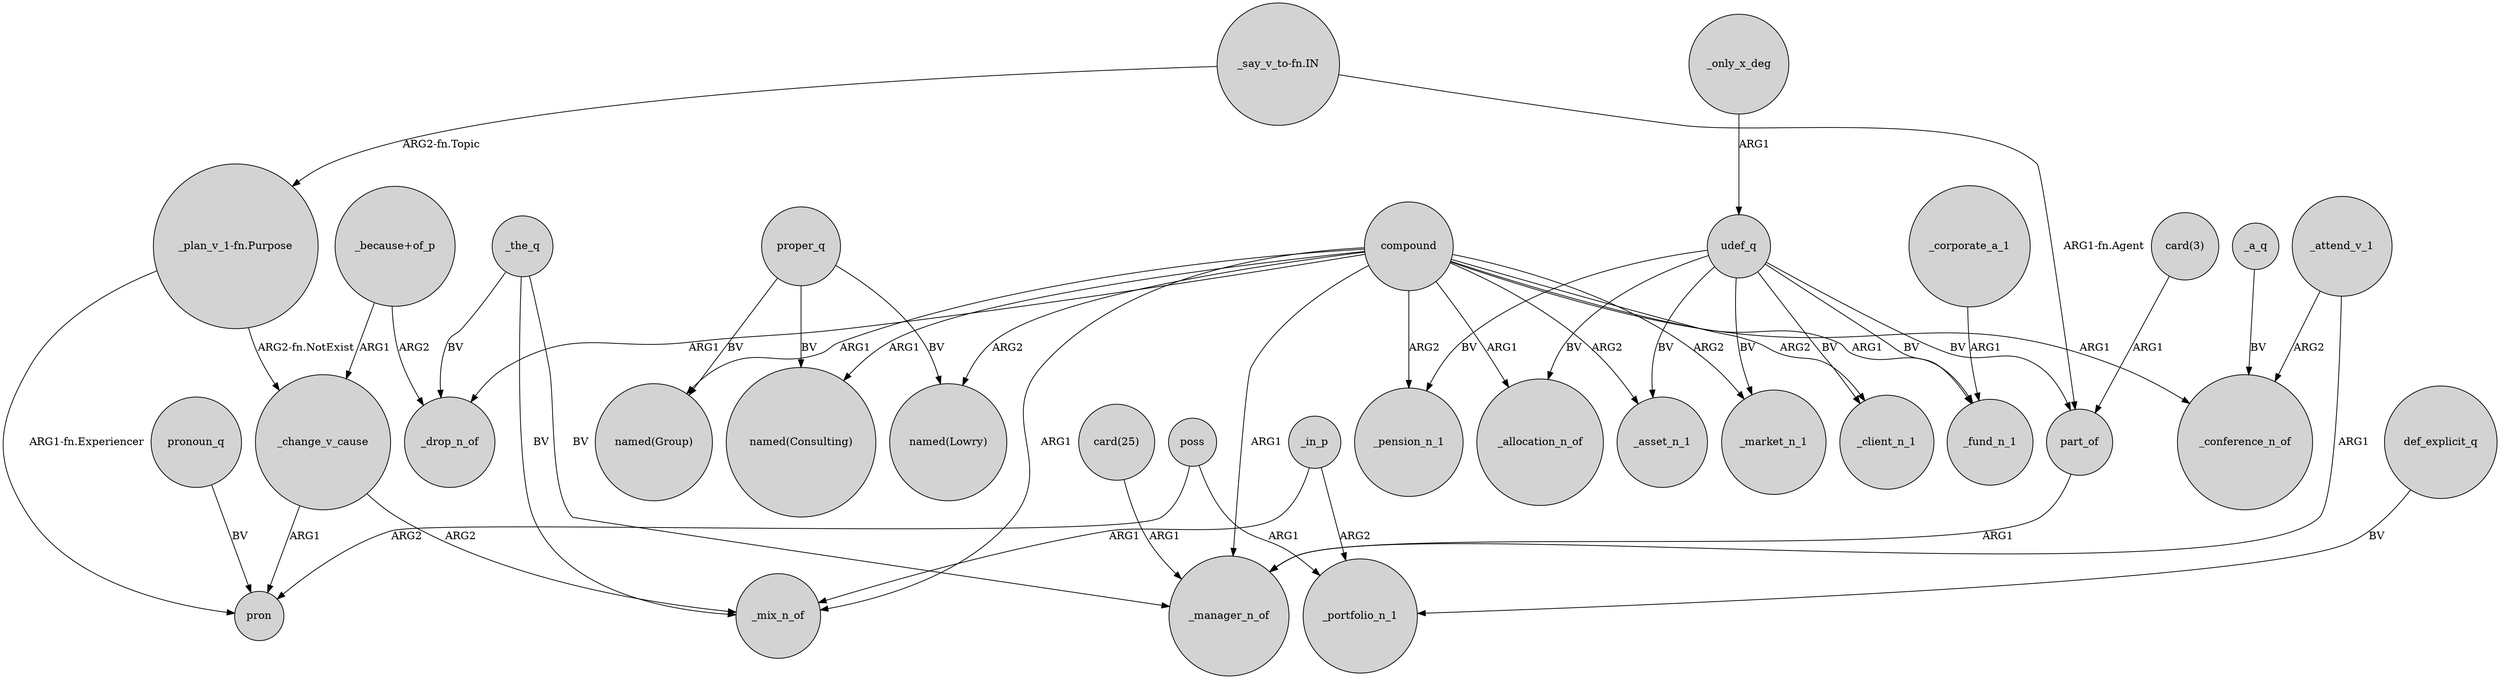 digraph {
	node [shape=circle style=filled]
	compound -> _market_n_1 [label=ARG2]
	_only_x_deg -> udef_q [label=ARG1]
	compound -> _manager_n_of [label=ARG1]
	udef_q -> part_of [label=BV]
	_the_q -> _manager_n_of [label=BV]
	compound -> "named(Lowry)" [label=ARG2]
	poss -> pron [label=ARG2]
	_a_q -> _conference_n_of [label=BV]
	compound -> _client_n_1 [label=ARG2]
	_the_q -> _mix_n_of [label=BV]
	_corporate_a_1 -> _fund_n_1 [label=ARG1]
	compound -> _conference_n_of [label=ARG1]
	compound -> _mix_n_of [label=ARG1]
	_attend_v_1 -> _conference_n_of [label=ARG2]
	"_plan_v_1-fn.Purpose" -> pron [label="ARG1-fn.Experiencer"]
	_in_p -> _mix_n_of [label=ARG1]
	compound -> _drop_n_of [label=ARG1]
	"_say_v_to-fn.IN" -> part_of [label="ARG1-fn.Agent"]
	compound -> _pension_n_1 [label=ARG2]
	udef_q -> _market_n_1 [label=BV]
	poss -> _portfolio_n_1 [label=ARG1]
	part_of -> _manager_n_of [label=ARG1]
	"_say_v_to-fn.IN" -> "_plan_v_1-fn.Purpose" [label="ARG2-fn.Topic"]
	udef_q -> _asset_n_1 [label=BV]
	def_explicit_q -> _portfolio_n_1 [label=BV]
	compound -> "named(Group)" [label=ARG1]
	pronoun_q -> pron [label=BV]
	udef_q -> _pension_n_1 [label=BV]
	udef_q -> _client_n_1 [label=BV]
	compound -> _asset_n_1 [label=ARG2]
	udef_q -> _fund_n_1 [label=BV]
	_the_q -> _drop_n_of [label=BV]
	"_plan_v_1-fn.Purpose" -> _change_v_cause [label="ARG2-fn.NotExist"]
	_change_v_cause -> pron [label=ARG1]
	_change_v_cause -> _mix_n_of [label=ARG2]
	"card(3)" -> part_of [label=ARG1]
	proper_q -> "named(Lowry)" [label=BV]
	"_because+of_p" -> _change_v_cause [label=ARG1]
	proper_q -> "named(Group)" [label=BV]
	compound -> "named(Consulting)" [label=ARG1]
	compound -> _allocation_n_of [label=ARG1]
	udef_q -> _allocation_n_of [label=BV]
	_in_p -> _portfolio_n_1 [label=ARG2]
	"_because+of_p" -> _drop_n_of [label=ARG2]
	proper_q -> "named(Consulting)" [label=BV]
	_attend_v_1 -> _manager_n_of [label=ARG1]
	compound -> _fund_n_1 [label=ARG1]
	"card(25)" -> _manager_n_of [label=ARG1]
}
